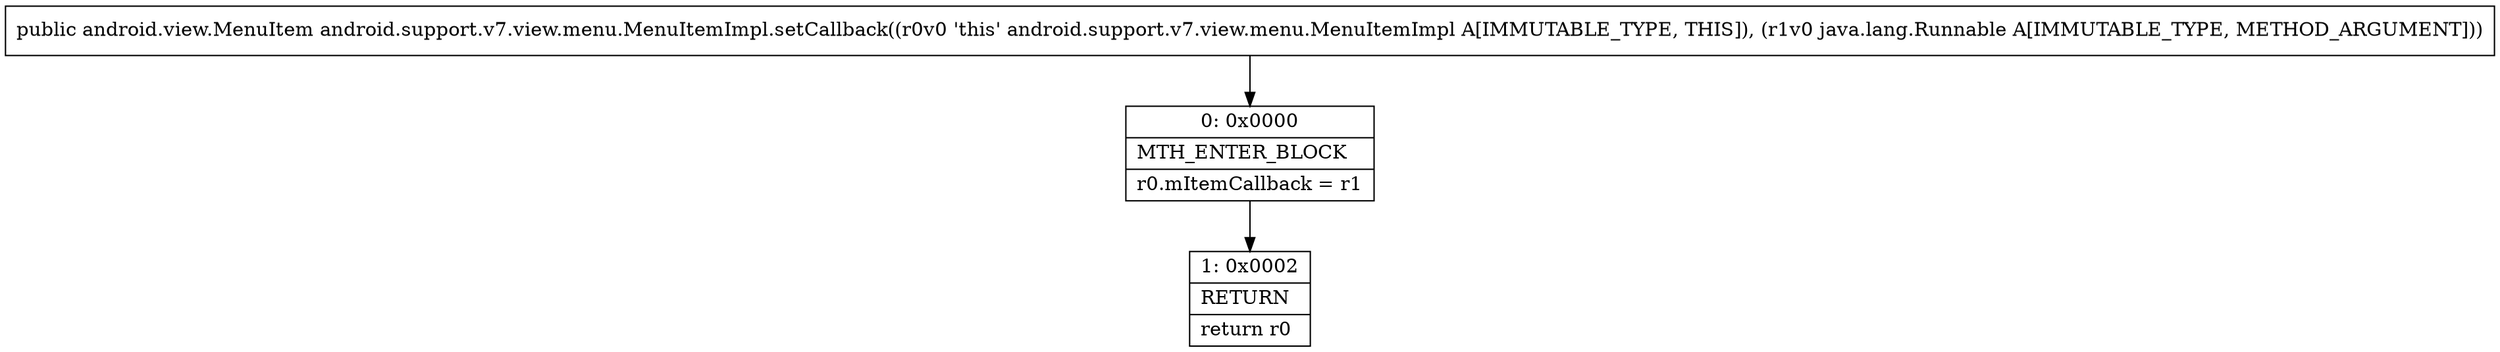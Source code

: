 digraph "CFG forandroid.support.v7.view.menu.MenuItemImpl.setCallback(Ljava\/lang\/Runnable;)Landroid\/view\/MenuItem;" {
Node_0 [shape=record,label="{0\:\ 0x0000|MTH_ENTER_BLOCK\l|r0.mItemCallback = r1\l}"];
Node_1 [shape=record,label="{1\:\ 0x0002|RETURN\l|return r0\l}"];
MethodNode[shape=record,label="{public android.view.MenuItem android.support.v7.view.menu.MenuItemImpl.setCallback((r0v0 'this' android.support.v7.view.menu.MenuItemImpl A[IMMUTABLE_TYPE, THIS]), (r1v0 java.lang.Runnable A[IMMUTABLE_TYPE, METHOD_ARGUMENT])) }"];
MethodNode -> Node_0;
Node_0 -> Node_1;
}

